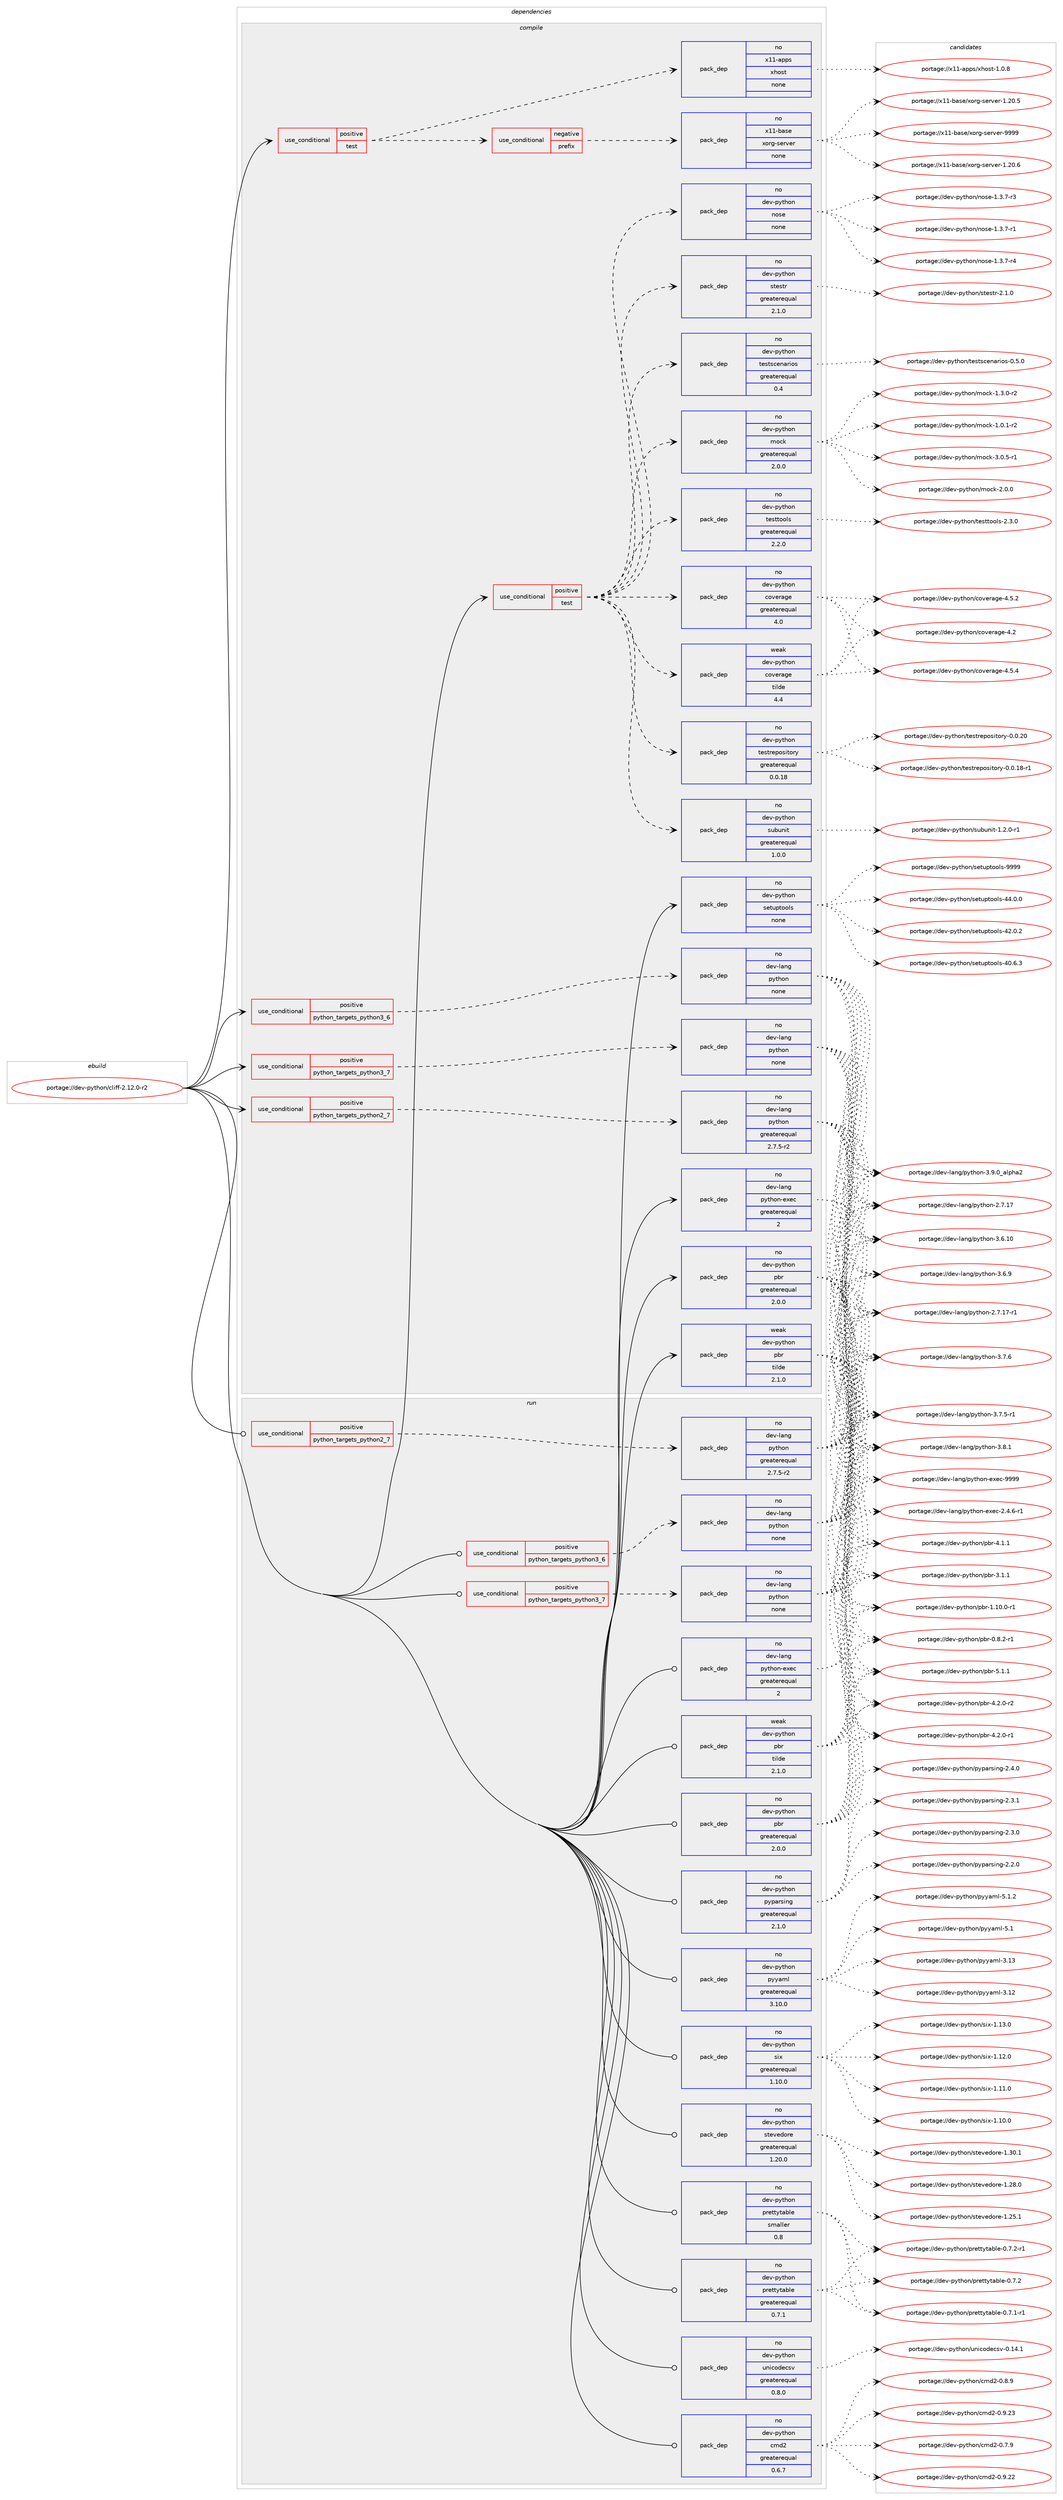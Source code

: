 digraph prolog {

# *************
# Graph options
# *************

newrank=true;
concentrate=true;
compound=true;
graph [rankdir=LR,fontname=Helvetica,fontsize=10,ranksep=1.5];#, ranksep=2.5, nodesep=0.2];
edge  [arrowhead=vee];
node  [fontname=Helvetica,fontsize=10];

# **********
# The ebuild
# **********

subgraph cluster_leftcol {
color=gray;
rank=same;
label=<<i>ebuild</i>>;
id [label="portage://dev-python/cliff-2.12.0-r2", color=red, width=4, href="../dev-python/cliff-2.12.0-r2.svg"];
}

# ****************
# The dependencies
# ****************

subgraph cluster_midcol {
color=gray;
label=<<i>dependencies</i>>;
subgraph cluster_compile {
fillcolor="#eeeeee";
style=filled;
label=<<i>compile</i>>;
subgraph cond117634 {
dependency466696 [label=<<TABLE BORDER="0" CELLBORDER="1" CELLSPACING="0" CELLPADDING="4"><TR><TD ROWSPAN="3" CELLPADDING="10">use_conditional</TD></TR><TR><TD>positive</TD></TR><TR><TD>python_targets_python2_7</TD></TR></TABLE>>, shape=none, color=red];
subgraph pack344055 {
dependency466697 [label=<<TABLE BORDER="0" CELLBORDER="1" CELLSPACING="0" CELLPADDING="4" WIDTH="220"><TR><TD ROWSPAN="6" CELLPADDING="30">pack_dep</TD></TR><TR><TD WIDTH="110">no</TD></TR><TR><TD>dev-lang</TD></TR><TR><TD>python</TD></TR><TR><TD>greaterequal</TD></TR><TR><TD>2.7.5-r2</TD></TR></TABLE>>, shape=none, color=blue];
}
dependency466696:e -> dependency466697:w [weight=20,style="dashed",arrowhead="vee"];
}
id:e -> dependency466696:w [weight=20,style="solid",arrowhead="vee"];
subgraph cond117635 {
dependency466698 [label=<<TABLE BORDER="0" CELLBORDER="1" CELLSPACING="0" CELLPADDING="4"><TR><TD ROWSPAN="3" CELLPADDING="10">use_conditional</TD></TR><TR><TD>positive</TD></TR><TR><TD>python_targets_python3_6</TD></TR></TABLE>>, shape=none, color=red];
subgraph pack344056 {
dependency466699 [label=<<TABLE BORDER="0" CELLBORDER="1" CELLSPACING="0" CELLPADDING="4" WIDTH="220"><TR><TD ROWSPAN="6" CELLPADDING="30">pack_dep</TD></TR><TR><TD WIDTH="110">no</TD></TR><TR><TD>dev-lang</TD></TR><TR><TD>python</TD></TR><TR><TD>none</TD></TR><TR><TD></TD></TR></TABLE>>, shape=none, color=blue];
}
dependency466698:e -> dependency466699:w [weight=20,style="dashed",arrowhead="vee"];
}
id:e -> dependency466698:w [weight=20,style="solid",arrowhead="vee"];
subgraph cond117636 {
dependency466700 [label=<<TABLE BORDER="0" CELLBORDER="1" CELLSPACING="0" CELLPADDING="4"><TR><TD ROWSPAN="3" CELLPADDING="10">use_conditional</TD></TR><TR><TD>positive</TD></TR><TR><TD>python_targets_python3_7</TD></TR></TABLE>>, shape=none, color=red];
subgraph pack344057 {
dependency466701 [label=<<TABLE BORDER="0" CELLBORDER="1" CELLSPACING="0" CELLPADDING="4" WIDTH="220"><TR><TD ROWSPAN="6" CELLPADDING="30">pack_dep</TD></TR><TR><TD WIDTH="110">no</TD></TR><TR><TD>dev-lang</TD></TR><TR><TD>python</TD></TR><TR><TD>none</TD></TR><TR><TD></TD></TR></TABLE>>, shape=none, color=blue];
}
dependency466700:e -> dependency466701:w [weight=20,style="dashed",arrowhead="vee"];
}
id:e -> dependency466700:w [weight=20,style="solid",arrowhead="vee"];
subgraph cond117637 {
dependency466702 [label=<<TABLE BORDER="0" CELLBORDER="1" CELLSPACING="0" CELLPADDING="4"><TR><TD ROWSPAN="3" CELLPADDING="10">use_conditional</TD></TR><TR><TD>positive</TD></TR><TR><TD>test</TD></TR></TABLE>>, shape=none, color=red];
subgraph cond117638 {
dependency466703 [label=<<TABLE BORDER="0" CELLBORDER="1" CELLSPACING="0" CELLPADDING="4"><TR><TD ROWSPAN="3" CELLPADDING="10">use_conditional</TD></TR><TR><TD>negative</TD></TR><TR><TD>prefix</TD></TR></TABLE>>, shape=none, color=red];
subgraph pack344058 {
dependency466704 [label=<<TABLE BORDER="0" CELLBORDER="1" CELLSPACING="0" CELLPADDING="4" WIDTH="220"><TR><TD ROWSPAN="6" CELLPADDING="30">pack_dep</TD></TR><TR><TD WIDTH="110">no</TD></TR><TR><TD>x11-base</TD></TR><TR><TD>xorg-server</TD></TR><TR><TD>none</TD></TR><TR><TD></TD></TR></TABLE>>, shape=none, color=blue];
}
dependency466703:e -> dependency466704:w [weight=20,style="dashed",arrowhead="vee"];
}
dependency466702:e -> dependency466703:w [weight=20,style="dashed",arrowhead="vee"];
subgraph pack344059 {
dependency466705 [label=<<TABLE BORDER="0" CELLBORDER="1" CELLSPACING="0" CELLPADDING="4" WIDTH="220"><TR><TD ROWSPAN="6" CELLPADDING="30">pack_dep</TD></TR><TR><TD WIDTH="110">no</TD></TR><TR><TD>x11-apps</TD></TR><TR><TD>xhost</TD></TR><TR><TD>none</TD></TR><TR><TD></TD></TR></TABLE>>, shape=none, color=blue];
}
dependency466702:e -> dependency466705:w [weight=20,style="dashed",arrowhead="vee"];
}
id:e -> dependency466702:w [weight=20,style="solid",arrowhead="vee"];
subgraph cond117639 {
dependency466706 [label=<<TABLE BORDER="0" CELLBORDER="1" CELLSPACING="0" CELLPADDING="4"><TR><TD ROWSPAN="3" CELLPADDING="10">use_conditional</TD></TR><TR><TD>positive</TD></TR><TR><TD>test</TD></TR></TABLE>>, shape=none, color=red];
subgraph pack344060 {
dependency466707 [label=<<TABLE BORDER="0" CELLBORDER="1" CELLSPACING="0" CELLPADDING="4" WIDTH="220"><TR><TD ROWSPAN="6" CELLPADDING="30">pack_dep</TD></TR><TR><TD WIDTH="110">no</TD></TR><TR><TD>dev-python</TD></TR><TR><TD>nose</TD></TR><TR><TD>none</TD></TR><TR><TD></TD></TR></TABLE>>, shape=none, color=blue];
}
dependency466706:e -> dependency466707:w [weight=20,style="dashed",arrowhead="vee"];
subgraph pack344061 {
dependency466708 [label=<<TABLE BORDER="0" CELLBORDER="1" CELLSPACING="0" CELLPADDING="4" WIDTH="220"><TR><TD ROWSPAN="6" CELLPADDING="30">pack_dep</TD></TR><TR><TD WIDTH="110">no</TD></TR><TR><TD>dev-python</TD></TR><TR><TD>subunit</TD></TR><TR><TD>greaterequal</TD></TR><TR><TD>1.0.0</TD></TR></TABLE>>, shape=none, color=blue];
}
dependency466706:e -> dependency466708:w [weight=20,style="dashed",arrowhead="vee"];
subgraph pack344062 {
dependency466709 [label=<<TABLE BORDER="0" CELLBORDER="1" CELLSPACING="0" CELLPADDING="4" WIDTH="220"><TR><TD ROWSPAN="6" CELLPADDING="30">pack_dep</TD></TR><TR><TD WIDTH="110">no</TD></TR><TR><TD>dev-python</TD></TR><TR><TD>testrepository</TD></TR><TR><TD>greaterequal</TD></TR><TR><TD>0.0.18</TD></TR></TABLE>>, shape=none, color=blue];
}
dependency466706:e -> dependency466709:w [weight=20,style="dashed",arrowhead="vee"];
subgraph pack344063 {
dependency466710 [label=<<TABLE BORDER="0" CELLBORDER="1" CELLSPACING="0" CELLPADDING="4" WIDTH="220"><TR><TD ROWSPAN="6" CELLPADDING="30">pack_dep</TD></TR><TR><TD WIDTH="110">no</TD></TR><TR><TD>dev-python</TD></TR><TR><TD>testtools</TD></TR><TR><TD>greaterequal</TD></TR><TR><TD>2.2.0</TD></TR></TABLE>>, shape=none, color=blue];
}
dependency466706:e -> dependency466710:w [weight=20,style="dashed",arrowhead="vee"];
subgraph pack344064 {
dependency466711 [label=<<TABLE BORDER="0" CELLBORDER="1" CELLSPACING="0" CELLPADDING="4" WIDTH="220"><TR><TD ROWSPAN="6" CELLPADDING="30">pack_dep</TD></TR><TR><TD WIDTH="110">no</TD></TR><TR><TD>dev-python</TD></TR><TR><TD>mock</TD></TR><TR><TD>greaterequal</TD></TR><TR><TD>2.0.0</TD></TR></TABLE>>, shape=none, color=blue];
}
dependency466706:e -> dependency466711:w [weight=20,style="dashed",arrowhead="vee"];
subgraph pack344065 {
dependency466712 [label=<<TABLE BORDER="0" CELLBORDER="1" CELLSPACING="0" CELLPADDING="4" WIDTH="220"><TR><TD ROWSPAN="6" CELLPADDING="30">pack_dep</TD></TR><TR><TD WIDTH="110">no</TD></TR><TR><TD>dev-python</TD></TR><TR><TD>testscenarios</TD></TR><TR><TD>greaterequal</TD></TR><TR><TD>0.4</TD></TR></TABLE>>, shape=none, color=blue];
}
dependency466706:e -> dependency466712:w [weight=20,style="dashed",arrowhead="vee"];
subgraph pack344066 {
dependency466713 [label=<<TABLE BORDER="0" CELLBORDER="1" CELLSPACING="0" CELLPADDING="4" WIDTH="220"><TR><TD ROWSPAN="6" CELLPADDING="30">pack_dep</TD></TR><TR><TD WIDTH="110">no</TD></TR><TR><TD>dev-python</TD></TR><TR><TD>coverage</TD></TR><TR><TD>greaterequal</TD></TR><TR><TD>4.0</TD></TR></TABLE>>, shape=none, color=blue];
}
dependency466706:e -> dependency466713:w [weight=20,style="dashed",arrowhead="vee"];
subgraph pack344067 {
dependency466714 [label=<<TABLE BORDER="0" CELLBORDER="1" CELLSPACING="0" CELLPADDING="4" WIDTH="220"><TR><TD ROWSPAN="6" CELLPADDING="30">pack_dep</TD></TR><TR><TD WIDTH="110">weak</TD></TR><TR><TD>dev-python</TD></TR><TR><TD>coverage</TD></TR><TR><TD>tilde</TD></TR><TR><TD>4.4</TD></TR></TABLE>>, shape=none, color=blue];
}
dependency466706:e -> dependency466714:w [weight=20,style="dashed",arrowhead="vee"];
subgraph pack344068 {
dependency466715 [label=<<TABLE BORDER="0" CELLBORDER="1" CELLSPACING="0" CELLPADDING="4" WIDTH="220"><TR><TD ROWSPAN="6" CELLPADDING="30">pack_dep</TD></TR><TR><TD WIDTH="110">no</TD></TR><TR><TD>dev-python</TD></TR><TR><TD>stestr</TD></TR><TR><TD>greaterequal</TD></TR><TR><TD>2.1.0</TD></TR></TABLE>>, shape=none, color=blue];
}
dependency466706:e -> dependency466715:w [weight=20,style="dashed",arrowhead="vee"];
}
id:e -> dependency466706:w [weight=20,style="solid",arrowhead="vee"];
subgraph pack344069 {
dependency466716 [label=<<TABLE BORDER="0" CELLBORDER="1" CELLSPACING="0" CELLPADDING="4" WIDTH="220"><TR><TD ROWSPAN="6" CELLPADDING="30">pack_dep</TD></TR><TR><TD WIDTH="110">no</TD></TR><TR><TD>dev-lang</TD></TR><TR><TD>python-exec</TD></TR><TR><TD>greaterequal</TD></TR><TR><TD>2</TD></TR></TABLE>>, shape=none, color=blue];
}
id:e -> dependency466716:w [weight=20,style="solid",arrowhead="vee"];
subgraph pack344070 {
dependency466717 [label=<<TABLE BORDER="0" CELLBORDER="1" CELLSPACING="0" CELLPADDING="4" WIDTH="220"><TR><TD ROWSPAN="6" CELLPADDING="30">pack_dep</TD></TR><TR><TD WIDTH="110">no</TD></TR><TR><TD>dev-python</TD></TR><TR><TD>pbr</TD></TR><TR><TD>greaterequal</TD></TR><TR><TD>2.0.0</TD></TR></TABLE>>, shape=none, color=blue];
}
id:e -> dependency466717:w [weight=20,style="solid",arrowhead="vee"];
subgraph pack344071 {
dependency466718 [label=<<TABLE BORDER="0" CELLBORDER="1" CELLSPACING="0" CELLPADDING="4" WIDTH="220"><TR><TD ROWSPAN="6" CELLPADDING="30">pack_dep</TD></TR><TR><TD WIDTH="110">no</TD></TR><TR><TD>dev-python</TD></TR><TR><TD>setuptools</TD></TR><TR><TD>none</TD></TR><TR><TD></TD></TR></TABLE>>, shape=none, color=blue];
}
id:e -> dependency466718:w [weight=20,style="solid",arrowhead="vee"];
subgraph pack344072 {
dependency466719 [label=<<TABLE BORDER="0" CELLBORDER="1" CELLSPACING="0" CELLPADDING="4" WIDTH="220"><TR><TD ROWSPAN="6" CELLPADDING="30">pack_dep</TD></TR><TR><TD WIDTH="110">weak</TD></TR><TR><TD>dev-python</TD></TR><TR><TD>pbr</TD></TR><TR><TD>tilde</TD></TR><TR><TD>2.1.0</TD></TR></TABLE>>, shape=none, color=blue];
}
id:e -> dependency466719:w [weight=20,style="solid",arrowhead="vee"];
}
subgraph cluster_compileandrun {
fillcolor="#eeeeee";
style=filled;
label=<<i>compile and run</i>>;
}
subgraph cluster_run {
fillcolor="#eeeeee";
style=filled;
label=<<i>run</i>>;
subgraph cond117640 {
dependency466720 [label=<<TABLE BORDER="0" CELLBORDER="1" CELLSPACING="0" CELLPADDING="4"><TR><TD ROWSPAN="3" CELLPADDING="10">use_conditional</TD></TR><TR><TD>positive</TD></TR><TR><TD>python_targets_python2_7</TD></TR></TABLE>>, shape=none, color=red];
subgraph pack344073 {
dependency466721 [label=<<TABLE BORDER="0" CELLBORDER="1" CELLSPACING="0" CELLPADDING="4" WIDTH="220"><TR><TD ROWSPAN="6" CELLPADDING="30">pack_dep</TD></TR><TR><TD WIDTH="110">no</TD></TR><TR><TD>dev-lang</TD></TR><TR><TD>python</TD></TR><TR><TD>greaterequal</TD></TR><TR><TD>2.7.5-r2</TD></TR></TABLE>>, shape=none, color=blue];
}
dependency466720:e -> dependency466721:w [weight=20,style="dashed",arrowhead="vee"];
}
id:e -> dependency466720:w [weight=20,style="solid",arrowhead="odot"];
subgraph cond117641 {
dependency466722 [label=<<TABLE BORDER="0" CELLBORDER="1" CELLSPACING="0" CELLPADDING="4"><TR><TD ROWSPAN="3" CELLPADDING="10">use_conditional</TD></TR><TR><TD>positive</TD></TR><TR><TD>python_targets_python3_6</TD></TR></TABLE>>, shape=none, color=red];
subgraph pack344074 {
dependency466723 [label=<<TABLE BORDER="0" CELLBORDER="1" CELLSPACING="0" CELLPADDING="4" WIDTH="220"><TR><TD ROWSPAN="6" CELLPADDING="30">pack_dep</TD></TR><TR><TD WIDTH="110">no</TD></TR><TR><TD>dev-lang</TD></TR><TR><TD>python</TD></TR><TR><TD>none</TD></TR><TR><TD></TD></TR></TABLE>>, shape=none, color=blue];
}
dependency466722:e -> dependency466723:w [weight=20,style="dashed",arrowhead="vee"];
}
id:e -> dependency466722:w [weight=20,style="solid",arrowhead="odot"];
subgraph cond117642 {
dependency466724 [label=<<TABLE BORDER="0" CELLBORDER="1" CELLSPACING="0" CELLPADDING="4"><TR><TD ROWSPAN="3" CELLPADDING="10">use_conditional</TD></TR><TR><TD>positive</TD></TR><TR><TD>python_targets_python3_7</TD></TR></TABLE>>, shape=none, color=red];
subgraph pack344075 {
dependency466725 [label=<<TABLE BORDER="0" CELLBORDER="1" CELLSPACING="0" CELLPADDING="4" WIDTH="220"><TR><TD ROWSPAN="6" CELLPADDING="30">pack_dep</TD></TR><TR><TD WIDTH="110">no</TD></TR><TR><TD>dev-lang</TD></TR><TR><TD>python</TD></TR><TR><TD>none</TD></TR><TR><TD></TD></TR></TABLE>>, shape=none, color=blue];
}
dependency466724:e -> dependency466725:w [weight=20,style="dashed",arrowhead="vee"];
}
id:e -> dependency466724:w [weight=20,style="solid",arrowhead="odot"];
subgraph pack344076 {
dependency466726 [label=<<TABLE BORDER="0" CELLBORDER="1" CELLSPACING="0" CELLPADDING="4" WIDTH="220"><TR><TD ROWSPAN="6" CELLPADDING="30">pack_dep</TD></TR><TR><TD WIDTH="110">no</TD></TR><TR><TD>dev-lang</TD></TR><TR><TD>python-exec</TD></TR><TR><TD>greaterequal</TD></TR><TR><TD>2</TD></TR></TABLE>>, shape=none, color=blue];
}
id:e -> dependency466726:w [weight=20,style="solid",arrowhead="odot"];
subgraph pack344077 {
dependency466727 [label=<<TABLE BORDER="0" CELLBORDER="1" CELLSPACING="0" CELLPADDING="4" WIDTH="220"><TR><TD ROWSPAN="6" CELLPADDING="30">pack_dep</TD></TR><TR><TD WIDTH="110">no</TD></TR><TR><TD>dev-python</TD></TR><TR><TD>cmd2</TD></TR><TR><TD>greaterequal</TD></TR><TR><TD>0.6.7</TD></TR></TABLE>>, shape=none, color=blue];
}
id:e -> dependency466727:w [weight=20,style="solid",arrowhead="odot"];
subgraph pack344078 {
dependency466728 [label=<<TABLE BORDER="0" CELLBORDER="1" CELLSPACING="0" CELLPADDING="4" WIDTH="220"><TR><TD ROWSPAN="6" CELLPADDING="30">pack_dep</TD></TR><TR><TD WIDTH="110">no</TD></TR><TR><TD>dev-python</TD></TR><TR><TD>pbr</TD></TR><TR><TD>greaterequal</TD></TR><TR><TD>2.0.0</TD></TR></TABLE>>, shape=none, color=blue];
}
id:e -> dependency466728:w [weight=20,style="solid",arrowhead="odot"];
subgraph pack344079 {
dependency466729 [label=<<TABLE BORDER="0" CELLBORDER="1" CELLSPACING="0" CELLPADDING="4" WIDTH="220"><TR><TD ROWSPAN="6" CELLPADDING="30">pack_dep</TD></TR><TR><TD WIDTH="110">no</TD></TR><TR><TD>dev-python</TD></TR><TR><TD>prettytable</TD></TR><TR><TD>greaterequal</TD></TR><TR><TD>0.7.1</TD></TR></TABLE>>, shape=none, color=blue];
}
id:e -> dependency466729:w [weight=20,style="solid",arrowhead="odot"];
subgraph pack344080 {
dependency466730 [label=<<TABLE BORDER="0" CELLBORDER="1" CELLSPACING="0" CELLPADDING="4" WIDTH="220"><TR><TD ROWSPAN="6" CELLPADDING="30">pack_dep</TD></TR><TR><TD WIDTH="110">no</TD></TR><TR><TD>dev-python</TD></TR><TR><TD>prettytable</TD></TR><TR><TD>smaller</TD></TR><TR><TD>0.8</TD></TR></TABLE>>, shape=none, color=blue];
}
id:e -> dependency466730:w [weight=20,style="solid",arrowhead="odot"];
subgraph pack344081 {
dependency466731 [label=<<TABLE BORDER="0" CELLBORDER="1" CELLSPACING="0" CELLPADDING="4" WIDTH="220"><TR><TD ROWSPAN="6" CELLPADDING="30">pack_dep</TD></TR><TR><TD WIDTH="110">no</TD></TR><TR><TD>dev-python</TD></TR><TR><TD>pyparsing</TD></TR><TR><TD>greaterequal</TD></TR><TR><TD>2.1.0</TD></TR></TABLE>>, shape=none, color=blue];
}
id:e -> dependency466731:w [weight=20,style="solid",arrowhead="odot"];
subgraph pack344082 {
dependency466732 [label=<<TABLE BORDER="0" CELLBORDER="1" CELLSPACING="0" CELLPADDING="4" WIDTH="220"><TR><TD ROWSPAN="6" CELLPADDING="30">pack_dep</TD></TR><TR><TD WIDTH="110">no</TD></TR><TR><TD>dev-python</TD></TR><TR><TD>pyyaml</TD></TR><TR><TD>greaterequal</TD></TR><TR><TD>3.10.0</TD></TR></TABLE>>, shape=none, color=blue];
}
id:e -> dependency466732:w [weight=20,style="solid",arrowhead="odot"];
subgraph pack344083 {
dependency466733 [label=<<TABLE BORDER="0" CELLBORDER="1" CELLSPACING="0" CELLPADDING="4" WIDTH="220"><TR><TD ROWSPAN="6" CELLPADDING="30">pack_dep</TD></TR><TR><TD WIDTH="110">no</TD></TR><TR><TD>dev-python</TD></TR><TR><TD>six</TD></TR><TR><TD>greaterequal</TD></TR><TR><TD>1.10.0</TD></TR></TABLE>>, shape=none, color=blue];
}
id:e -> dependency466733:w [weight=20,style="solid",arrowhead="odot"];
subgraph pack344084 {
dependency466734 [label=<<TABLE BORDER="0" CELLBORDER="1" CELLSPACING="0" CELLPADDING="4" WIDTH="220"><TR><TD ROWSPAN="6" CELLPADDING="30">pack_dep</TD></TR><TR><TD WIDTH="110">no</TD></TR><TR><TD>dev-python</TD></TR><TR><TD>stevedore</TD></TR><TR><TD>greaterequal</TD></TR><TR><TD>1.20.0</TD></TR></TABLE>>, shape=none, color=blue];
}
id:e -> dependency466734:w [weight=20,style="solid",arrowhead="odot"];
subgraph pack344085 {
dependency466735 [label=<<TABLE BORDER="0" CELLBORDER="1" CELLSPACING="0" CELLPADDING="4" WIDTH="220"><TR><TD ROWSPAN="6" CELLPADDING="30">pack_dep</TD></TR><TR><TD WIDTH="110">no</TD></TR><TR><TD>dev-python</TD></TR><TR><TD>unicodecsv</TD></TR><TR><TD>greaterequal</TD></TR><TR><TD>0.8.0</TD></TR></TABLE>>, shape=none, color=blue];
}
id:e -> dependency466735:w [weight=20,style="solid",arrowhead="odot"];
subgraph pack344086 {
dependency466736 [label=<<TABLE BORDER="0" CELLBORDER="1" CELLSPACING="0" CELLPADDING="4" WIDTH="220"><TR><TD ROWSPAN="6" CELLPADDING="30">pack_dep</TD></TR><TR><TD WIDTH="110">weak</TD></TR><TR><TD>dev-python</TD></TR><TR><TD>pbr</TD></TR><TR><TD>tilde</TD></TR><TR><TD>2.1.0</TD></TR></TABLE>>, shape=none, color=blue];
}
id:e -> dependency466736:w [weight=20,style="solid",arrowhead="odot"];
}
}

# **************
# The candidates
# **************

subgraph cluster_choices {
rank=same;
color=gray;
label=<<i>candidates</i>>;

subgraph choice344055 {
color=black;
nodesep=1;
choice10010111845108971101034711212111610411111045514657464895971081121049750 [label="portage://dev-lang/python-3.9.0_alpha2", color=red, width=4,href="../dev-lang/python-3.9.0_alpha2.svg"];
choice100101118451089711010347112121116104111110455146564649 [label="portage://dev-lang/python-3.8.1", color=red, width=4,href="../dev-lang/python-3.8.1.svg"];
choice100101118451089711010347112121116104111110455146554654 [label="portage://dev-lang/python-3.7.6", color=red, width=4,href="../dev-lang/python-3.7.6.svg"];
choice1001011184510897110103471121211161041111104551465546534511449 [label="portage://dev-lang/python-3.7.5-r1", color=red, width=4,href="../dev-lang/python-3.7.5-r1.svg"];
choice100101118451089711010347112121116104111110455146544657 [label="portage://dev-lang/python-3.6.9", color=red, width=4,href="../dev-lang/python-3.6.9.svg"];
choice10010111845108971101034711212111610411111045514654464948 [label="portage://dev-lang/python-3.6.10", color=red, width=4,href="../dev-lang/python-3.6.10.svg"];
choice100101118451089711010347112121116104111110455046554649554511449 [label="portage://dev-lang/python-2.7.17-r1", color=red, width=4,href="../dev-lang/python-2.7.17-r1.svg"];
choice10010111845108971101034711212111610411111045504655464955 [label="portage://dev-lang/python-2.7.17", color=red, width=4,href="../dev-lang/python-2.7.17.svg"];
dependency466697:e -> choice10010111845108971101034711212111610411111045514657464895971081121049750:w [style=dotted,weight="100"];
dependency466697:e -> choice100101118451089711010347112121116104111110455146564649:w [style=dotted,weight="100"];
dependency466697:e -> choice100101118451089711010347112121116104111110455146554654:w [style=dotted,weight="100"];
dependency466697:e -> choice1001011184510897110103471121211161041111104551465546534511449:w [style=dotted,weight="100"];
dependency466697:e -> choice100101118451089711010347112121116104111110455146544657:w [style=dotted,weight="100"];
dependency466697:e -> choice10010111845108971101034711212111610411111045514654464948:w [style=dotted,weight="100"];
dependency466697:e -> choice100101118451089711010347112121116104111110455046554649554511449:w [style=dotted,weight="100"];
dependency466697:e -> choice10010111845108971101034711212111610411111045504655464955:w [style=dotted,weight="100"];
}
subgraph choice344056 {
color=black;
nodesep=1;
choice10010111845108971101034711212111610411111045514657464895971081121049750 [label="portage://dev-lang/python-3.9.0_alpha2", color=red, width=4,href="../dev-lang/python-3.9.0_alpha2.svg"];
choice100101118451089711010347112121116104111110455146564649 [label="portage://dev-lang/python-3.8.1", color=red, width=4,href="../dev-lang/python-3.8.1.svg"];
choice100101118451089711010347112121116104111110455146554654 [label="portage://dev-lang/python-3.7.6", color=red, width=4,href="../dev-lang/python-3.7.6.svg"];
choice1001011184510897110103471121211161041111104551465546534511449 [label="portage://dev-lang/python-3.7.5-r1", color=red, width=4,href="../dev-lang/python-3.7.5-r1.svg"];
choice100101118451089711010347112121116104111110455146544657 [label="portage://dev-lang/python-3.6.9", color=red, width=4,href="../dev-lang/python-3.6.9.svg"];
choice10010111845108971101034711212111610411111045514654464948 [label="portage://dev-lang/python-3.6.10", color=red, width=4,href="../dev-lang/python-3.6.10.svg"];
choice100101118451089711010347112121116104111110455046554649554511449 [label="portage://dev-lang/python-2.7.17-r1", color=red, width=4,href="../dev-lang/python-2.7.17-r1.svg"];
choice10010111845108971101034711212111610411111045504655464955 [label="portage://dev-lang/python-2.7.17", color=red, width=4,href="../dev-lang/python-2.7.17.svg"];
dependency466699:e -> choice10010111845108971101034711212111610411111045514657464895971081121049750:w [style=dotted,weight="100"];
dependency466699:e -> choice100101118451089711010347112121116104111110455146564649:w [style=dotted,weight="100"];
dependency466699:e -> choice100101118451089711010347112121116104111110455146554654:w [style=dotted,weight="100"];
dependency466699:e -> choice1001011184510897110103471121211161041111104551465546534511449:w [style=dotted,weight="100"];
dependency466699:e -> choice100101118451089711010347112121116104111110455146544657:w [style=dotted,weight="100"];
dependency466699:e -> choice10010111845108971101034711212111610411111045514654464948:w [style=dotted,weight="100"];
dependency466699:e -> choice100101118451089711010347112121116104111110455046554649554511449:w [style=dotted,weight="100"];
dependency466699:e -> choice10010111845108971101034711212111610411111045504655464955:w [style=dotted,weight="100"];
}
subgraph choice344057 {
color=black;
nodesep=1;
choice10010111845108971101034711212111610411111045514657464895971081121049750 [label="portage://dev-lang/python-3.9.0_alpha2", color=red, width=4,href="../dev-lang/python-3.9.0_alpha2.svg"];
choice100101118451089711010347112121116104111110455146564649 [label="portage://dev-lang/python-3.8.1", color=red, width=4,href="../dev-lang/python-3.8.1.svg"];
choice100101118451089711010347112121116104111110455146554654 [label="portage://dev-lang/python-3.7.6", color=red, width=4,href="../dev-lang/python-3.7.6.svg"];
choice1001011184510897110103471121211161041111104551465546534511449 [label="portage://dev-lang/python-3.7.5-r1", color=red, width=4,href="../dev-lang/python-3.7.5-r1.svg"];
choice100101118451089711010347112121116104111110455146544657 [label="portage://dev-lang/python-3.6.9", color=red, width=4,href="../dev-lang/python-3.6.9.svg"];
choice10010111845108971101034711212111610411111045514654464948 [label="portage://dev-lang/python-3.6.10", color=red, width=4,href="../dev-lang/python-3.6.10.svg"];
choice100101118451089711010347112121116104111110455046554649554511449 [label="portage://dev-lang/python-2.7.17-r1", color=red, width=4,href="../dev-lang/python-2.7.17-r1.svg"];
choice10010111845108971101034711212111610411111045504655464955 [label="portage://dev-lang/python-2.7.17", color=red, width=4,href="../dev-lang/python-2.7.17.svg"];
dependency466701:e -> choice10010111845108971101034711212111610411111045514657464895971081121049750:w [style=dotted,weight="100"];
dependency466701:e -> choice100101118451089711010347112121116104111110455146564649:w [style=dotted,weight="100"];
dependency466701:e -> choice100101118451089711010347112121116104111110455146554654:w [style=dotted,weight="100"];
dependency466701:e -> choice1001011184510897110103471121211161041111104551465546534511449:w [style=dotted,weight="100"];
dependency466701:e -> choice100101118451089711010347112121116104111110455146544657:w [style=dotted,weight="100"];
dependency466701:e -> choice10010111845108971101034711212111610411111045514654464948:w [style=dotted,weight="100"];
dependency466701:e -> choice100101118451089711010347112121116104111110455046554649554511449:w [style=dotted,weight="100"];
dependency466701:e -> choice10010111845108971101034711212111610411111045504655464955:w [style=dotted,weight="100"];
}
subgraph choice344058 {
color=black;
nodesep=1;
choice120494945989711510147120111114103451151011141181011144557575757 [label="portage://x11-base/xorg-server-9999", color=red, width=4,href="../x11-base/xorg-server-9999.svg"];
choice1204949459897115101471201111141034511510111411810111445494650484654 [label="portage://x11-base/xorg-server-1.20.6", color=red, width=4,href="../x11-base/xorg-server-1.20.6.svg"];
choice1204949459897115101471201111141034511510111411810111445494650484653 [label="portage://x11-base/xorg-server-1.20.5", color=red, width=4,href="../x11-base/xorg-server-1.20.5.svg"];
dependency466704:e -> choice120494945989711510147120111114103451151011141181011144557575757:w [style=dotted,weight="100"];
dependency466704:e -> choice1204949459897115101471201111141034511510111411810111445494650484654:w [style=dotted,weight="100"];
dependency466704:e -> choice1204949459897115101471201111141034511510111411810111445494650484653:w [style=dotted,weight="100"];
}
subgraph choice344059 {
color=black;
nodesep=1;
choice1204949459711211211547120104111115116454946484656 [label="portage://x11-apps/xhost-1.0.8", color=red, width=4,href="../x11-apps/xhost-1.0.8.svg"];
dependency466705:e -> choice1204949459711211211547120104111115116454946484656:w [style=dotted,weight="100"];
}
subgraph choice344060 {
color=black;
nodesep=1;
choice10010111845112121116104111110471101111151014549465146554511452 [label="portage://dev-python/nose-1.3.7-r4", color=red, width=4,href="../dev-python/nose-1.3.7-r4.svg"];
choice10010111845112121116104111110471101111151014549465146554511451 [label="portage://dev-python/nose-1.3.7-r3", color=red, width=4,href="../dev-python/nose-1.3.7-r3.svg"];
choice10010111845112121116104111110471101111151014549465146554511449 [label="portage://dev-python/nose-1.3.7-r1", color=red, width=4,href="../dev-python/nose-1.3.7-r1.svg"];
dependency466707:e -> choice10010111845112121116104111110471101111151014549465146554511452:w [style=dotted,weight="100"];
dependency466707:e -> choice10010111845112121116104111110471101111151014549465146554511451:w [style=dotted,weight="100"];
dependency466707:e -> choice10010111845112121116104111110471101111151014549465146554511449:w [style=dotted,weight="100"];
}
subgraph choice344061 {
color=black;
nodesep=1;
choice1001011184511212111610411111047115117981171101051164549465046484511449 [label="portage://dev-python/subunit-1.2.0-r1", color=red, width=4,href="../dev-python/subunit-1.2.0-r1.svg"];
dependency466708:e -> choice1001011184511212111610411111047115117981171101051164549465046484511449:w [style=dotted,weight="100"];
}
subgraph choice344062 {
color=black;
nodesep=1;
choice100101118451121211161041111104711610111511611410111211111510511611111412145484648465048 [label="portage://dev-python/testrepository-0.0.20", color=red, width=4,href="../dev-python/testrepository-0.0.20.svg"];
choice1001011184511212111610411111047116101115116114101112111115105116111114121454846484649564511449 [label="portage://dev-python/testrepository-0.0.18-r1", color=red, width=4,href="../dev-python/testrepository-0.0.18-r1.svg"];
dependency466709:e -> choice100101118451121211161041111104711610111511611410111211111510511611111412145484648465048:w [style=dotted,weight="100"];
dependency466709:e -> choice1001011184511212111610411111047116101115116114101112111115105116111114121454846484649564511449:w [style=dotted,weight="100"];
}
subgraph choice344063 {
color=black;
nodesep=1;
choice1001011184511212111610411111047116101115116116111111108115455046514648 [label="portage://dev-python/testtools-2.3.0", color=red, width=4,href="../dev-python/testtools-2.3.0.svg"];
dependency466710:e -> choice1001011184511212111610411111047116101115116116111111108115455046514648:w [style=dotted,weight="100"];
}
subgraph choice344064 {
color=black;
nodesep=1;
choice1001011184511212111610411111047109111991074551464846534511449 [label="portage://dev-python/mock-3.0.5-r1", color=red, width=4,href="../dev-python/mock-3.0.5-r1.svg"];
choice100101118451121211161041111104710911199107455046484648 [label="portage://dev-python/mock-2.0.0", color=red, width=4,href="../dev-python/mock-2.0.0.svg"];
choice1001011184511212111610411111047109111991074549465146484511450 [label="portage://dev-python/mock-1.3.0-r2", color=red, width=4,href="../dev-python/mock-1.3.0-r2.svg"];
choice1001011184511212111610411111047109111991074549464846494511450 [label="portage://dev-python/mock-1.0.1-r2", color=red, width=4,href="../dev-python/mock-1.0.1-r2.svg"];
dependency466711:e -> choice1001011184511212111610411111047109111991074551464846534511449:w [style=dotted,weight="100"];
dependency466711:e -> choice100101118451121211161041111104710911199107455046484648:w [style=dotted,weight="100"];
dependency466711:e -> choice1001011184511212111610411111047109111991074549465146484511450:w [style=dotted,weight="100"];
dependency466711:e -> choice1001011184511212111610411111047109111991074549464846494511450:w [style=dotted,weight="100"];
}
subgraph choice344065 {
color=black;
nodesep=1;
choice10010111845112121116104111110471161011151161159910111097114105111115454846534648 [label="portage://dev-python/testscenarios-0.5.0", color=red, width=4,href="../dev-python/testscenarios-0.5.0.svg"];
dependency466712:e -> choice10010111845112121116104111110471161011151161159910111097114105111115454846534648:w [style=dotted,weight="100"];
}
subgraph choice344066 {
color=black;
nodesep=1;
choice10010111845112121116104111110479911111810111497103101455246534652 [label="portage://dev-python/coverage-4.5.4", color=red, width=4,href="../dev-python/coverage-4.5.4.svg"];
choice10010111845112121116104111110479911111810111497103101455246534650 [label="portage://dev-python/coverage-4.5.2", color=red, width=4,href="../dev-python/coverage-4.5.2.svg"];
choice1001011184511212111610411111047991111181011149710310145524650 [label="portage://dev-python/coverage-4.2", color=red, width=4,href="../dev-python/coverage-4.2.svg"];
dependency466713:e -> choice10010111845112121116104111110479911111810111497103101455246534652:w [style=dotted,weight="100"];
dependency466713:e -> choice10010111845112121116104111110479911111810111497103101455246534650:w [style=dotted,weight="100"];
dependency466713:e -> choice1001011184511212111610411111047991111181011149710310145524650:w [style=dotted,weight="100"];
}
subgraph choice344067 {
color=black;
nodesep=1;
choice10010111845112121116104111110479911111810111497103101455246534652 [label="portage://dev-python/coverage-4.5.4", color=red, width=4,href="../dev-python/coverage-4.5.4.svg"];
choice10010111845112121116104111110479911111810111497103101455246534650 [label="portage://dev-python/coverage-4.5.2", color=red, width=4,href="../dev-python/coverage-4.5.2.svg"];
choice1001011184511212111610411111047991111181011149710310145524650 [label="portage://dev-python/coverage-4.2", color=red, width=4,href="../dev-python/coverage-4.2.svg"];
dependency466714:e -> choice10010111845112121116104111110479911111810111497103101455246534652:w [style=dotted,weight="100"];
dependency466714:e -> choice10010111845112121116104111110479911111810111497103101455246534650:w [style=dotted,weight="100"];
dependency466714:e -> choice1001011184511212111610411111047991111181011149710310145524650:w [style=dotted,weight="100"];
}
subgraph choice344068 {
color=black;
nodesep=1;
choice1001011184511212111610411111047115116101115116114455046494648 [label="portage://dev-python/stestr-2.1.0", color=red, width=4,href="../dev-python/stestr-2.1.0.svg"];
dependency466715:e -> choice1001011184511212111610411111047115116101115116114455046494648:w [style=dotted,weight="100"];
}
subgraph choice344069 {
color=black;
nodesep=1;
choice10010111845108971101034711212111610411111045101120101994557575757 [label="portage://dev-lang/python-exec-9999", color=red, width=4,href="../dev-lang/python-exec-9999.svg"];
choice10010111845108971101034711212111610411111045101120101994550465246544511449 [label="portage://dev-lang/python-exec-2.4.6-r1", color=red, width=4,href="../dev-lang/python-exec-2.4.6-r1.svg"];
dependency466716:e -> choice10010111845108971101034711212111610411111045101120101994557575757:w [style=dotted,weight="100"];
dependency466716:e -> choice10010111845108971101034711212111610411111045101120101994550465246544511449:w [style=dotted,weight="100"];
}
subgraph choice344070 {
color=black;
nodesep=1;
choice100101118451121211161041111104711298114455346494649 [label="portage://dev-python/pbr-5.1.1", color=red, width=4,href="../dev-python/pbr-5.1.1.svg"];
choice1001011184511212111610411111047112981144552465046484511450 [label="portage://dev-python/pbr-4.2.0-r2", color=red, width=4,href="../dev-python/pbr-4.2.0-r2.svg"];
choice1001011184511212111610411111047112981144552465046484511449 [label="portage://dev-python/pbr-4.2.0-r1", color=red, width=4,href="../dev-python/pbr-4.2.0-r1.svg"];
choice100101118451121211161041111104711298114455246494649 [label="portage://dev-python/pbr-4.1.1", color=red, width=4,href="../dev-python/pbr-4.1.1.svg"];
choice100101118451121211161041111104711298114455146494649 [label="portage://dev-python/pbr-3.1.1", color=red, width=4,href="../dev-python/pbr-3.1.1.svg"];
choice100101118451121211161041111104711298114454946494846484511449 [label="portage://dev-python/pbr-1.10.0-r1", color=red, width=4,href="../dev-python/pbr-1.10.0-r1.svg"];
choice1001011184511212111610411111047112981144548465646504511449 [label="portage://dev-python/pbr-0.8.2-r1", color=red, width=4,href="../dev-python/pbr-0.8.2-r1.svg"];
dependency466717:e -> choice100101118451121211161041111104711298114455346494649:w [style=dotted,weight="100"];
dependency466717:e -> choice1001011184511212111610411111047112981144552465046484511450:w [style=dotted,weight="100"];
dependency466717:e -> choice1001011184511212111610411111047112981144552465046484511449:w [style=dotted,weight="100"];
dependency466717:e -> choice100101118451121211161041111104711298114455246494649:w [style=dotted,weight="100"];
dependency466717:e -> choice100101118451121211161041111104711298114455146494649:w [style=dotted,weight="100"];
dependency466717:e -> choice100101118451121211161041111104711298114454946494846484511449:w [style=dotted,weight="100"];
dependency466717:e -> choice1001011184511212111610411111047112981144548465646504511449:w [style=dotted,weight="100"];
}
subgraph choice344071 {
color=black;
nodesep=1;
choice10010111845112121116104111110471151011161171121161111111081154557575757 [label="portage://dev-python/setuptools-9999", color=red, width=4,href="../dev-python/setuptools-9999.svg"];
choice100101118451121211161041111104711510111611711211611111110811545525246484648 [label="portage://dev-python/setuptools-44.0.0", color=red, width=4,href="../dev-python/setuptools-44.0.0.svg"];
choice100101118451121211161041111104711510111611711211611111110811545525046484650 [label="portage://dev-python/setuptools-42.0.2", color=red, width=4,href="../dev-python/setuptools-42.0.2.svg"];
choice100101118451121211161041111104711510111611711211611111110811545524846544651 [label="portage://dev-python/setuptools-40.6.3", color=red, width=4,href="../dev-python/setuptools-40.6.3.svg"];
dependency466718:e -> choice10010111845112121116104111110471151011161171121161111111081154557575757:w [style=dotted,weight="100"];
dependency466718:e -> choice100101118451121211161041111104711510111611711211611111110811545525246484648:w [style=dotted,weight="100"];
dependency466718:e -> choice100101118451121211161041111104711510111611711211611111110811545525046484650:w [style=dotted,weight="100"];
dependency466718:e -> choice100101118451121211161041111104711510111611711211611111110811545524846544651:w [style=dotted,weight="100"];
}
subgraph choice344072 {
color=black;
nodesep=1;
choice100101118451121211161041111104711298114455346494649 [label="portage://dev-python/pbr-5.1.1", color=red, width=4,href="../dev-python/pbr-5.1.1.svg"];
choice1001011184511212111610411111047112981144552465046484511450 [label="portage://dev-python/pbr-4.2.0-r2", color=red, width=4,href="../dev-python/pbr-4.2.0-r2.svg"];
choice1001011184511212111610411111047112981144552465046484511449 [label="portage://dev-python/pbr-4.2.0-r1", color=red, width=4,href="../dev-python/pbr-4.2.0-r1.svg"];
choice100101118451121211161041111104711298114455246494649 [label="portage://dev-python/pbr-4.1.1", color=red, width=4,href="../dev-python/pbr-4.1.1.svg"];
choice100101118451121211161041111104711298114455146494649 [label="portage://dev-python/pbr-3.1.1", color=red, width=4,href="../dev-python/pbr-3.1.1.svg"];
choice100101118451121211161041111104711298114454946494846484511449 [label="portage://dev-python/pbr-1.10.0-r1", color=red, width=4,href="../dev-python/pbr-1.10.0-r1.svg"];
choice1001011184511212111610411111047112981144548465646504511449 [label="portage://dev-python/pbr-0.8.2-r1", color=red, width=4,href="../dev-python/pbr-0.8.2-r1.svg"];
dependency466719:e -> choice100101118451121211161041111104711298114455346494649:w [style=dotted,weight="100"];
dependency466719:e -> choice1001011184511212111610411111047112981144552465046484511450:w [style=dotted,weight="100"];
dependency466719:e -> choice1001011184511212111610411111047112981144552465046484511449:w [style=dotted,weight="100"];
dependency466719:e -> choice100101118451121211161041111104711298114455246494649:w [style=dotted,weight="100"];
dependency466719:e -> choice100101118451121211161041111104711298114455146494649:w [style=dotted,weight="100"];
dependency466719:e -> choice100101118451121211161041111104711298114454946494846484511449:w [style=dotted,weight="100"];
dependency466719:e -> choice1001011184511212111610411111047112981144548465646504511449:w [style=dotted,weight="100"];
}
subgraph choice344073 {
color=black;
nodesep=1;
choice10010111845108971101034711212111610411111045514657464895971081121049750 [label="portage://dev-lang/python-3.9.0_alpha2", color=red, width=4,href="../dev-lang/python-3.9.0_alpha2.svg"];
choice100101118451089711010347112121116104111110455146564649 [label="portage://dev-lang/python-3.8.1", color=red, width=4,href="../dev-lang/python-3.8.1.svg"];
choice100101118451089711010347112121116104111110455146554654 [label="portage://dev-lang/python-3.7.6", color=red, width=4,href="../dev-lang/python-3.7.6.svg"];
choice1001011184510897110103471121211161041111104551465546534511449 [label="portage://dev-lang/python-3.7.5-r1", color=red, width=4,href="../dev-lang/python-3.7.5-r1.svg"];
choice100101118451089711010347112121116104111110455146544657 [label="portage://dev-lang/python-3.6.9", color=red, width=4,href="../dev-lang/python-3.6.9.svg"];
choice10010111845108971101034711212111610411111045514654464948 [label="portage://dev-lang/python-3.6.10", color=red, width=4,href="../dev-lang/python-3.6.10.svg"];
choice100101118451089711010347112121116104111110455046554649554511449 [label="portage://dev-lang/python-2.7.17-r1", color=red, width=4,href="../dev-lang/python-2.7.17-r1.svg"];
choice10010111845108971101034711212111610411111045504655464955 [label="portage://dev-lang/python-2.7.17", color=red, width=4,href="../dev-lang/python-2.7.17.svg"];
dependency466721:e -> choice10010111845108971101034711212111610411111045514657464895971081121049750:w [style=dotted,weight="100"];
dependency466721:e -> choice100101118451089711010347112121116104111110455146564649:w [style=dotted,weight="100"];
dependency466721:e -> choice100101118451089711010347112121116104111110455146554654:w [style=dotted,weight="100"];
dependency466721:e -> choice1001011184510897110103471121211161041111104551465546534511449:w [style=dotted,weight="100"];
dependency466721:e -> choice100101118451089711010347112121116104111110455146544657:w [style=dotted,weight="100"];
dependency466721:e -> choice10010111845108971101034711212111610411111045514654464948:w [style=dotted,weight="100"];
dependency466721:e -> choice100101118451089711010347112121116104111110455046554649554511449:w [style=dotted,weight="100"];
dependency466721:e -> choice10010111845108971101034711212111610411111045504655464955:w [style=dotted,weight="100"];
}
subgraph choice344074 {
color=black;
nodesep=1;
choice10010111845108971101034711212111610411111045514657464895971081121049750 [label="portage://dev-lang/python-3.9.0_alpha2", color=red, width=4,href="../dev-lang/python-3.9.0_alpha2.svg"];
choice100101118451089711010347112121116104111110455146564649 [label="portage://dev-lang/python-3.8.1", color=red, width=4,href="../dev-lang/python-3.8.1.svg"];
choice100101118451089711010347112121116104111110455146554654 [label="portage://dev-lang/python-3.7.6", color=red, width=4,href="../dev-lang/python-3.7.6.svg"];
choice1001011184510897110103471121211161041111104551465546534511449 [label="portage://dev-lang/python-3.7.5-r1", color=red, width=4,href="../dev-lang/python-3.7.5-r1.svg"];
choice100101118451089711010347112121116104111110455146544657 [label="portage://dev-lang/python-3.6.9", color=red, width=4,href="../dev-lang/python-3.6.9.svg"];
choice10010111845108971101034711212111610411111045514654464948 [label="portage://dev-lang/python-3.6.10", color=red, width=4,href="../dev-lang/python-3.6.10.svg"];
choice100101118451089711010347112121116104111110455046554649554511449 [label="portage://dev-lang/python-2.7.17-r1", color=red, width=4,href="../dev-lang/python-2.7.17-r1.svg"];
choice10010111845108971101034711212111610411111045504655464955 [label="portage://dev-lang/python-2.7.17", color=red, width=4,href="../dev-lang/python-2.7.17.svg"];
dependency466723:e -> choice10010111845108971101034711212111610411111045514657464895971081121049750:w [style=dotted,weight="100"];
dependency466723:e -> choice100101118451089711010347112121116104111110455146564649:w [style=dotted,weight="100"];
dependency466723:e -> choice100101118451089711010347112121116104111110455146554654:w [style=dotted,weight="100"];
dependency466723:e -> choice1001011184510897110103471121211161041111104551465546534511449:w [style=dotted,weight="100"];
dependency466723:e -> choice100101118451089711010347112121116104111110455146544657:w [style=dotted,weight="100"];
dependency466723:e -> choice10010111845108971101034711212111610411111045514654464948:w [style=dotted,weight="100"];
dependency466723:e -> choice100101118451089711010347112121116104111110455046554649554511449:w [style=dotted,weight="100"];
dependency466723:e -> choice10010111845108971101034711212111610411111045504655464955:w [style=dotted,weight="100"];
}
subgraph choice344075 {
color=black;
nodesep=1;
choice10010111845108971101034711212111610411111045514657464895971081121049750 [label="portage://dev-lang/python-3.9.0_alpha2", color=red, width=4,href="../dev-lang/python-3.9.0_alpha2.svg"];
choice100101118451089711010347112121116104111110455146564649 [label="portage://dev-lang/python-3.8.1", color=red, width=4,href="../dev-lang/python-3.8.1.svg"];
choice100101118451089711010347112121116104111110455146554654 [label="portage://dev-lang/python-3.7.6", color=red, width=4,href="../dev-lang/python-3.7.6.svg"];
choice1001011184510897110103471121211161041111104551465546534511449 [label="portage://dev-lang/python-3.7.5-r1", color=red, width=4,href="../dev-lang/python-3.7.5-r1.svg"];
choice100101118451089711010347112121116104111110455146544657 [label="portage://dev-lang/python-3.6.9", color=red, width=4,href="../dev-lang/python-3.6.9.svg"];
choice10010111845108971101034711212111610411111045514654464948 [label="portage://dev-lang/python-3.6.10", color=red, width=4,href="../dev-lang/python-3.6.10.svg"];
choice100101118451089711010347112121116104111110455046554649554511449 [label="portage://dev-lang/python-2.7.17-r1", color=red, width=4,href="../dev-lang/python-2.7.17-r1.svg"];
choice10010111845108971101034711212111610411111045504655464955 [label="portage://dev-lang/python-2.7.17", color=red, width=4,href="../dev-lang/python-2.7.17.svg"];
dependency466725:e -> choice10010111845108971101034711212111610411111045514657464895971081121049750:w [style=dotted,weight="100"];
dependency466725:e -> choice100101118451089711010347112121116104111110455146564649:w [style=dotted,weight="100"];
dependency466725:e -> choice100101118451089711010347112121116104111110455146554654:w [style=dotted,weight="100"];
dependency466725:e -> choice1001011184510897110103471121211161041111104551465546534511449:w [style=dotted,weight="100"];
dependency466725:e -> choice100101118451089711010347112121116104111110455146544657:w [style=dotted,weight="100"];
dependency466725:e -> choice10010111845108971101034711212111610411111045514654464948:w [style=dotted,weight="100"];
dependency466725:e -> choice100101118451089711010347112121116104111110455046554649554511449:w [style=dotted,weight="100"];
dependency466725:e -> choice10010111845108971101034711212111610411111045504655464955:w [style=dotted,weight="100"];
}
subgraph choice344076 {
color=black;
nodesep=1;
choice10010111845108971101034711212111610411111045101120101994557575757 [label="portage://dev-lang/python-exec-9999", color=red, width=4,href="../dev-lang/python-exec-9999.svg"];
choice10010111845108971101034711212111610411111045101120101994550465246544511449 [label="portage://dev-lang/python-exec-2.4.6-r1", color=red, width=4,href="../dev-lang/python-exec-2.4.6-r1.svg"];
dependency466726:e -> choice10010111845108971101034711212111610411111045101120101994557575757:w [style=dotted,weight="100"];
dependency466726:e -> choice10010111845108971101034711212111610411111045101120101994550465246544511449:w [style=dotted,weight="100"];
}
subgraph choice344077 {
color=black;
nodesep=1;
choice1001011184511212111610411111047991091005045484657465051 [label="portage://dev-python/cmd2-0.9.23", color=red, width=4,href="../dev-python/cmd2-0.9.23.svg"];
choice1001011184511212111610411111047991091005045484657465050 [label="portage://dev-python/cmd2-0.9.22", color=red, width=4,href="../dev-python/cmd2-0.9.22.svg"];
choice10010111845112121116104111110479910910050454846564657 [label="portage://dev-python/cmd2-0.8.9", color=red, width=4,href="../dev-python/cmd2-0.8.9.svg"];
choice10010111845112121116104111110479910910050454846554657 [label="portage://dev-python/cmd2-0.7.9", color=red, width=4,href="../dev-python/cmd2-0.7.9.svg"];
dependency466727:e -> choice1001011184511212111610411111047991091005045484657465051:w [style=dotted,weight="100"];
dependency466727:e -> choice1001011184511212111610411111047991091005045484657465050:w [style=dotted,weight="100"];
dependency466727:e -> choice10010111845112121116104111110479910910050454846564657:w [style=dotted,weight="100"];
dependency466727:e -> choice10010111845112121116104111110479910910050454846554657:w [style=dotted,weight="100"];
}
subgraph choice344078 {
color=black;
nodesep=1;
choice100101118451121211161041111104711298114455346494649 [label="portage://dev-python/pbr-5.1.1", color=red, width=4,href="../dev-python/pbr-5.1.1.svg"];
choice1001011184511212111610411111047112981144552465046484511450 [label="portage://dev-python/pbr-4.2.0-r2", color=red, width=4,href="../dev-python/pbr-4.2.0-r2.svg"];
choice1001011184511212111610411111047112981144552465046484511449 [label="portage://dev-python/pbr-4.2.0-r1", color=red, width=4,href="../dev-python/pbr-4.2.0-r1.svg"];
choice100101118451121211161041111104711298114455246494649 [label="portage://dev-python/pbr-4.1.1", color=red, width=4,href="../dev-python/pbr-4.1.1.svg"];
choice100101118451121211161041111104711298114455146494649 [label="portage://dev-python/pbr-3.1.1", color=red, width=4,href="../dev-python/pbr-3.1.1.svg"];
choice100101118451121211161041111104711298114454946494846484511449 [label="portage://dev-python/pbr-1.10.0-r1", color=red, width=4,href="../dev-python/pbr-1.10.0-r1.svg"];
choice1001011184511212111610411111047112981144548465646504511449 [label="portage://dev-python/pbr-0.8.2-r1", color=red, width=4,href="../dev-python/pbr-0.8.2-r1.svg"];
dependency466728:e -> choice100101118451121211161041111104711298114455346494649:w [style=dotted,weight="100"];
dependency466728:e -> choice1001011184511212111610411111047112981144552465046484511450:w [style=dotted,weight="100"];
dependency466728:e -> choice1001011184511212111610411111047112981144552465046484511449:w [style=dotted,weight="100"];
dependency466728:e -> choice100101118451121211161041111104711298114455246494649:w [style=dotted,weight="100"];
dependency466728:e -> choice100101118451121211161041111104711298114455146494649:w [style=dotted,weight="100"];
dependency466728:e -> choice100101118451121211161041111104711298114454946494846484511449:w [style=dotted,weight="100"];
dependency466728:e -> choice1001011184511212111610411111047112981144548465646504511449:w [style=dotted,weight="100"];
}
subgraph choice344079 {
color=black;
nodesep=1;
choice100101118451121211161041111104711211410111611612111697981081014548465546504511449 [label="portage://dev-python/prettytable-0.7.2-r1", color=red, width=4,href="../dev-python/prettytable-0.7.2-r1.svg"];
choice10010111845112121116104111110471121141011161161211169798108101454846554650 [label="portage://dev-python/prettytable-0.7.2", color=red, width=4,href="../dev-python/prettytable-0.7.2.svg"];
choice100101118451121211161041111104711211410111611612111697981081014548465546494511449 [label="portage://dev-python/prettytable-0.7.1-r1", color=red, width=4,href="../dev-python/prettytable-0.7.1-r1.svg"];
dependency466729:e -> choice100101118451121211161041111104711211410111611612111697981081014548465546504511449:w [style=dotted,weight="100"];
dependency466729:e -> choice10010111845112121116104111110471121141011161161211169798108101454846554650:w [style=dotted,weight="100"];
dependency466729:e -> choice100101118451121211161041111104711211410111611612111697981081014548465546494511449:w [style=dotted,weight="100"];
}
subgraph choice344080 {
color=black;
nodesep=1;
choice100101118451121211161041111104711211410111611612111697981081014548465546504511449 [label="portage://dev-python/prettytable-0.7.2-r1", color=red, width=4,href="../dev-python/prettytable-0.7.2-r1.svg"];
choice10010111845112121116104111110471121141011161161211169798108101454846554650 [label="portage://dev-python/prettytable-0.7.2", color=red, width=4,href="../dev-python/prettytable-0.7.2.svg"];
choice100101118451121211161041111104711211410111611612111697981081014548465546494511449 [label="portage://dev-python/prettytable-0.7.1-r1", color=red, width=4,href="../dev-python/prettytable-0.7.1-r1.svg"];
dependency466730:e -> choice100101118451121211161041111104711211410111611612111697981081014548465546504511449:w [style=dotted,weight="100"];
dependency466730:e -> choice10010111845112121116104111110471121141011161161211169798108101454846554650:w [style=dotted,weight="100"];
dependency466730:e -> choice100101118451121211161041111104711211410111611612111697981081014548465546494511449:w [style=dotted,weight="100"];
}
subgraph choice344081 {
color=black;
nodesep=1;
choice100101118451121211161041111104711212111297114115105110103455046524648 [label="portage://dev-python/pyparsing-2.4.0", color=red, width=4,href="../dev-python/pyparsing-2.4.0.svg"];
choice100101118451121211161041111104711212111297114115105110103455046514649 [label="portage://dev-python/pyparsing-2.3.1", color=red, width=4,href="../dev-python/pyparsing-2.3.1.svg"];
choice100101118451121211161041111104711212111297114115105110103455046514648 [label="portage://dev-python/pyparsing-2.3.0", color=red, width=4,href="../dev-python/pyparsing-2.3.0.svg"];
choice100101118451121211161041111104711212111297114115105110103455046504648 [label="portage://dev-python/pyparsing-2.2.0", color=red, width=4,href="../dev-python/pyparsing-2.2.0.svg"];
dependency466731:e -> choice100101118451121211161041111104711212111297114115105110103455046524648:w [style=dotted,weight="100"];
dependency466731:e -> choice100101118451121211161041111104711212111297114115105110103455046514649:w [style=dotted,weight="100"];
dependency466731:e -> choice100101118451121211161041111104711212111297114115105110103455046514648:w [style=dotted,weight="100"];
dependency466731:e -> choice100101118451121211161041111104711212111297114115105110103455046504648:w [style=dotted,weight="100"];
}
subgraph choice344082 {
color=black;
nodesep=1;
choice100101118451121211161041111104711212112197109108455346494650 [label="portage://dev-python/pyyaml-5.1.2", color=red, width=4,href="../dev-python/pyyaml-5.1.2.svg"];
choice10010111845112121116104111110471121211219710910845534649 [label="portage://dev-python/pyyaml-5.1", color=red, width=4,href="../dev-python/pyyaml-5.1.svg"];
choice1001011184511212111610411111047112121121971091084551464951 [label="portage://dev-python/pyyaml-3.13", color=red, width=4,href="../dev-python/pyyaml-3.13.svg"];
choice1001011184511212111610411111047112121121971091084551464950 [label="portage://dev-python/pyyaml-3.12", color=red, width=4,href="../dev-python/pyyaml-3.12.svg"];
dependency466732:e -> choice100101118451121211161041111104711212112197109108455346494650:w [style=dotted,weight="100"];
dependency466732:e -> choice10010111845112121116104111110471121211219710910845534649:w [style=dotted,weight="100"];
dependency466732:e -> choice1001011184511212111610411111047112121121971091084551464951:w [style=dotted,weight="100"];
dependency466732:e -> choice1001011184511212111610411111047112121121971091084551464950:w [style=dotted,weight="100"];
}
subgraph choice344083 {
color=black;
nodesep=1;
choice100101118451121211161041111104711510512045494649514648 [label="portage://dev-python/six-1.13.0", color=red, width=4,href="../dev-python/six-1.13.0.svg"];
choice100101118451121211161041111104711510512045494649504648 [label="portage://dev-python/six-1.12.0", color=red, width=4,href="../dev-python/six-1.12.0.svg"];
choice100101118451121211161041111104711510512045494649494648 [label="portage://dev-python/six-1.11.0", color=red, width=4,href="../dev-python/six-1.11.0.svg"];
choice100101118451121211161041111104711510512045494649484648 [label="portage://dev-python/six-1.10.0", color=red, width=4,href="../dev-python/six-1.10.0.svg"];
dependency466733:e -> choice100101118451121211161041111104711510512045494649514648:w [style=dotted,weight="100"];
dependency466733:e -> choice100101118451121211161041111104711510512045494649504648:w [style=dotted,weight="100"];
dependency466733:e -> choice100101118451121211161041111104711510512045494649494648:w [style=dotted,weight="100"];
dependency466733:e -> choice100101118451121211161041111104711510512045494649484648:w [style=dotted,weight="100"];
}
subgraph choice344084 {
color=black;
nodesep=1;
choice100101118451121211161041111104711511610111810110011111410145494651484649 [label="portage://dev-python/stevedore-1.30.1", color=red, width=4,href="../dev-python/stevedore-1.30.1.svg"];
choice100101118451121211161041111104711511610111810110011111410145494650564648 [label="portage://dev-python/stevedore-1.28.0", color=red, width=4,href="../dev-python/stevedore-1.28.0.svg"];
choice100101118451121211161041111104711511610111810110011111410145494650534649 [label="portage://dev-python/stevedore-1.25.1", color=red, width=4,href="../dev-python/stevedore-1.25.1.svg"];
dependency466734:e -> choice100101118451121211161041111104711511610111810110011111410145494651484649:w [style=dotted,weight="100"];
dependency466734:e -> choice100101118451121211161041111104711511610111810110011111410145494650564648:w [style=dotted,weight="100"];
dependency466734:e -> choice100101118451121211161041111104711511610111810110011111410145494650534649:w [style=dotted,weight="100"];
}
subgraph choice344085 {
color=black;
nodesep=1;
choice1001011184511212111610411111047117110105991111001019911511845484649524649 [label="portage://dev-python/unicodecsv-0.14.1", color=red, width=4,href="../dev-python/unicodecsv-0.14.1.svg"];
dependency466735:e -> choice1001011184511212111610411111047117110105991111001019911511845484649524649:w [style=dotted,weight="100"];
}
subgraph choice344086 {
color=black;
nodesep=1;
choice100101118451121211161041111104711298114455346494649 [label="portage://dev-python/pbr-5.1.1", color=red, width=4,href="../dev-python/pbr-5.1.1.svg"];
choice1001011184511212111610411111047112981144552465046484511450 [label="portage://dev-python/pbr-4.2.0-r2", color=red, width=4,href="../dev-python/pbr-4.2.0-r2.svg"];
choice1001011184511212111610411111047112981144552465046484511449 [label="portage://dev-python/pbr-4.2.0-r1", color=red, width=4,href="../dev-python/pbr-4.2.0-r1.svg"];
choice100101118451121211161041111104711298114455246494649 [label="portage://dev-python/pbr-4.1.1", color=red, width=4,href="../dev-python/pbr-4.1.1.svg"];
choice100101118451121211161041111104711298114455146494649 [label="portage://dev-python/pbr-3.1.1", color=red, width=4,href="../dev-python/pbr-3.1.1.svg"];
choice100101118451121211161041111104711298114454946494846484511449 [label="portage://dev-python/pbr-1.10.0-r1", color=red, width=4,href="../dev-python/pbr-1.10.0-r1.svg"];
choice1001011184511212111610411111047112981144548465646504511449 [label="portage://dev-python/pbr-0.8.2-r1", color=red, width=4,href="../dev-python/pbr-0.8.2-r1.svg"];
dependency466736:e -> choice100101118451121211161041111104711298114455346494649:w [style=dotted,weight="100"];
dependency466736:e -> choice1001011184511212111610411111047112981144552465046484511450:w [style=dotted,weight="100"];
dependency466736:e -> choice1001011184511212111610411111047112981144552465046484511449:w [style=dotted,weight="100"];
dependency466736:e -> choice100101118451121211161041111104711298114455246494649:w [style=dotted,weight="100"];
dependency466736:e -> choice100101118451121211161041111104711298114455146494649:w [style=dotted,weight="100"];
dependency466736:e -> choice100101118451121211161041111104711298114454946494846484511449:w [style=dotted,weight="100"];
dependency466736:e -> choice1001011184511212111610411111047112981144548465646504511449:w [style=dotted,weight="100"];
}
}

}
